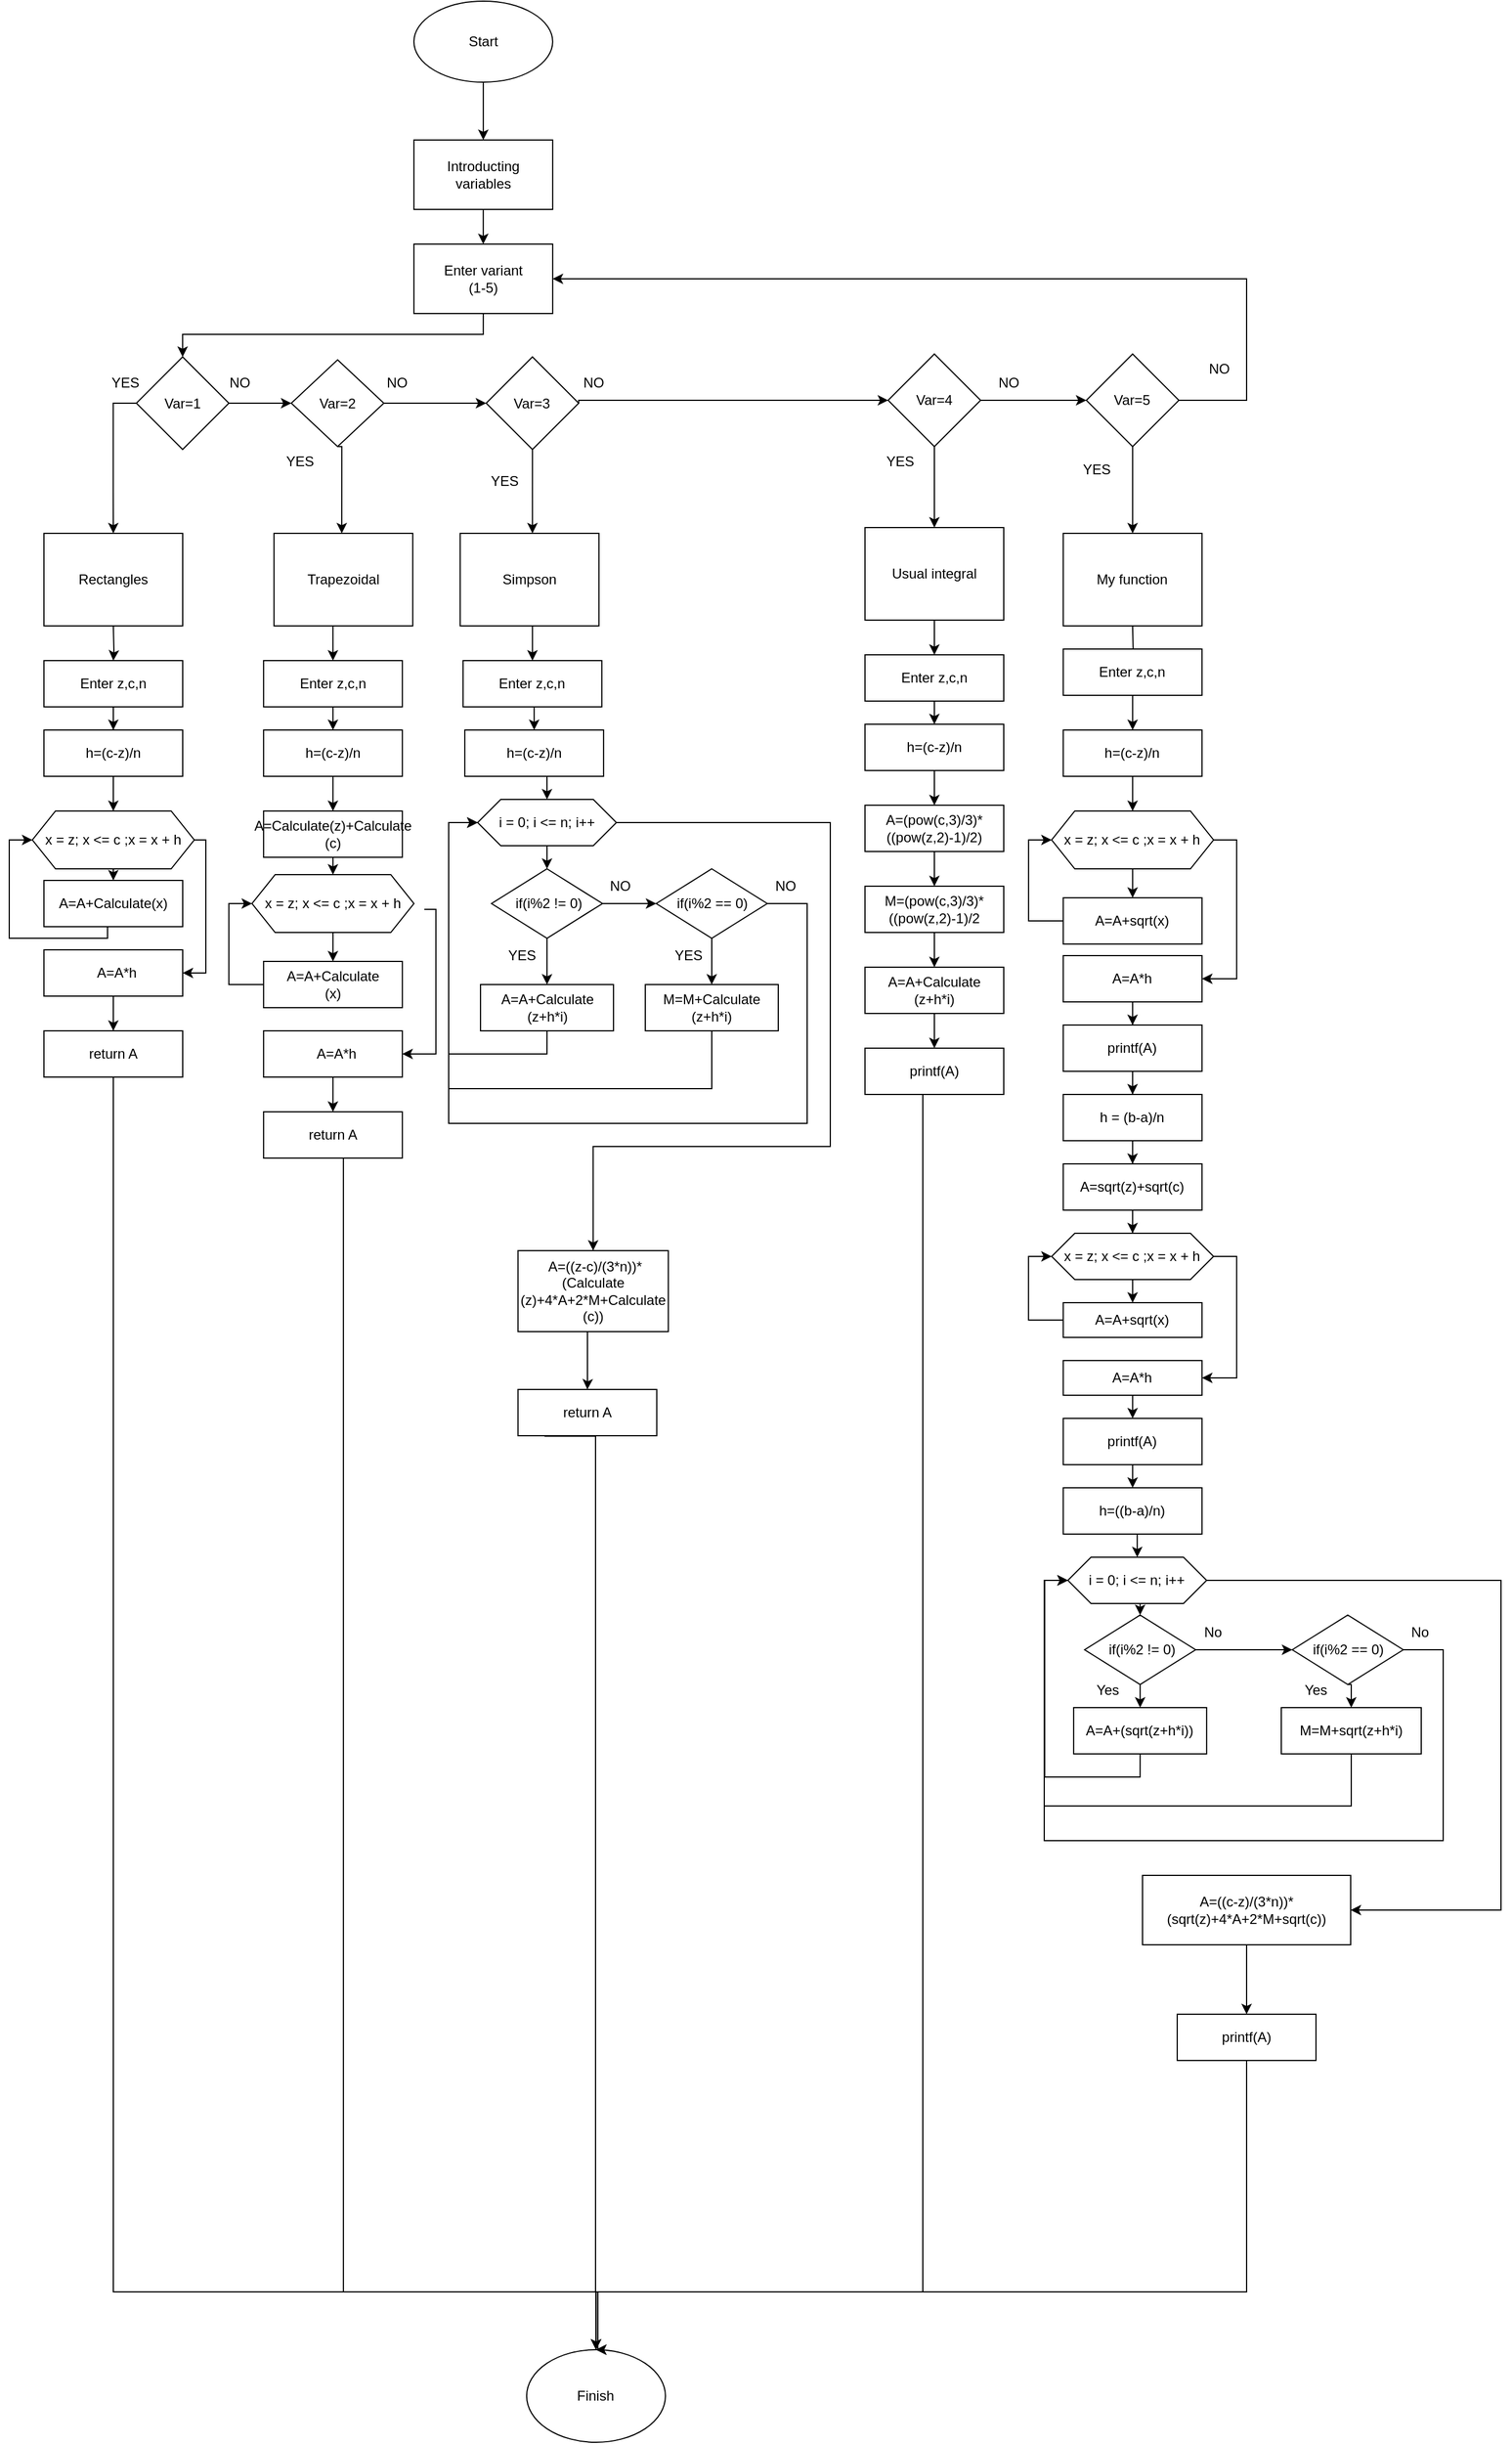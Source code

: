 <mxfile version="15.7.4" type="device"><diagram id="e3-Xf0O8vJgIVpeO-V0H" name="Page-1"><mxGraphModel dx="1221" dy="688" grid="1" gridSize="10" guides="1" tooltips="1" connect="1" arrows="1" fold="1" page="1" pageScale="1" pageWidth="827" pageHeight="1169" math="0" shadow="0"><root><mxCell id="0"/><mxCell id="1" parent="0"/><mxCell id="0nONWGGWva1_-7Uq0ORP-1" style="edgeStyle=orthogonalEdgeStyle;rounded=0;orthogonalLoop=1;jettySize=auto;html=1;exitX=0.5;exitY=1;exitDx=0;exitDy=0;entryX=0.5;entryY=0;entryDx=0;entryDy=0;" edge="1" parent="1" source="0nONWGGWva1_-7Uq0ORP-2" target="0nONWGGWva1_-7Uq0ORP-4"><mxGeometry relative="1" as="geometry"/></mxCell><mxCell id="0nONWGGWva1_-7Uq0ORP-2" value="Start" style="ellipse;whiteSpace=wrap;html=1;" vertex="1" parent="1"><mxGeometry x="599.93" y="150" width="120" height="70" as="geometry"/></mxCell><mxCell id="0nONWGGWva1_-7Uq0ORP-3" value="" style="edgeStyle=orthogonalEdgeStyle;rounded=0;orthogonalLoop=1;jettySize=auto;html=1;" edge="1" parent="1" source="0nONWGGWva1_-7Uq0ORP-4" target="0nONWGGWva1_-7Uq0ORP-6"><mxGeometry relative="1" as="geometry"/></mxCell><mxCell id="0nONWGGWva1_-7Uq0ORP-4" value="Introducting&lt;br&gt;variables" style="whiteSpace=wrap;html=1;" vertex="1" parent="1"><mxGeometry x="599.93" y="270" width="120" height="60" as="geometry"/></mxCell><mxCell id="0nONWGGWva1_-7Uq0ORP-5" style="edgeStyle=orthogonalEdgeStyle;rounded=0;orthogonalLoop=1;jettySize=auto;html=1;exitX=0.5;exitY=1;exitDx=0;exitDy=0;entryX=0.5;entryY=0;entryDx=0;entryDy=0;" edge="1" parent="1" source="0nONWGGWva1_-7Uq0ORP-6" target="0nONWGGWva1_-7Uq0ORP-13"><mxGeometry relative="1" as="geometry"><Array as="points"><mxPoint x="659.93" y="438"/><mxPoint x="399.93" y="438"/></Array></mxGeometry></mxCell><mxCell id="0nONWGGWva1_-7Uq0ORP-6" value="Enter variant&lt;br&gt;(1-5)" style="whiteSpace=wrap;html=1;" vertex="1" parent="1"><mxGeometry x="599.93" y="360" width="120" height="60" as="geometry"/></mxCell><mxCell id="0nONWGGWva1_-7Uq0ORP-7" style="edgeStyle=orthogonalEdgeStyle;rounded=0;orthogonalLoop=1;jettySize=auto;html=1;exitX=0.5;exitY=1;exitDx=0;exitDy=0;entryX=0.5;entryY=0;entryDx=0;entryDy=0;" edge="1" parent="1" source="0nONWGGWva1_-7Uq0ORP-9"><mxGeometry relative="1" as="geometry"><mxPoint x="537.555" y="610" as="targetPoint"/><Array as="points"><mxPoint x="537.93" y="535"/></Array></mxGeometry></mxCell><mxCell id="0nONWGGWva1_-7Uq0ORP-8" style="edgeStyle=orthogonalEdgeStyle;rounded=0;orthogonalLoop=1;jettySize=auto;html=1;exitX=1;exitY=0.5;exitDx=0;exitDy=0;entryX=0;entryY=0.5;entryDx=0;entryDy=0;" edge="1" parent="1" source="0nONWGGWva1_-7Uq0ORP-9" target="0nONWGGWva1_-7Uq0ORP-19"><mxGeometry relative="1" as="geometry"/></mxCell><mxCell id="0nONWGGWva1_-7Uq0ORP-9" value="&lt;font style=&quot;vertical-align: inherit&quot;&gt;&lt;font style=&quot;vertical-align: inherit&quot;&gt;Var=2&lt;/font&gt;&lt;/font&gt;" style="rhombus;whiteSpace=wrap;html=1;" vertex="1" parent="1"><mxGeometry x="493.93" y="460" width="80" height="75" as="geometry"/></mxCell><mxCell id="0nONWGGWva1_-7Uq0ORP-10" value="Finish" style="ellipse;whiteSpace=wrap;html=1;rounded=0;" vertex="1" parent="1"><mxGeometry x="697.43" y="2180" width="120" height="80" as="geometry"/></mxCell><mxCell id="0nONWGGWva1_-7Uq0ORP-11" style="edgeStyle=orthogonalEdgeStyle;rounded=0;orthogonalLoop=1;jettySize=auto;html=1;exitX=0;exitY=0.5;exitDx=0;exitDy=0;entryX=0.5;entryY=0;entryDx=0;entryDy=0;" edge="1" parent="1" source="0nONWGGWva1_-7Uq0ORP-13"><mxGeometry relative="1" as="geometry"><mxPoint x="340.0" y="610" as="targetPoint"/></mxGeometry></mxCell><mxCell id="0nONWGGWva1_-7Uq0ORP-12" style="edgeStyle=orthogonalEdgeStyle;rounded=0;orthogonalLoop=1;jettySize=auto;html=1;exitX=1;exitY=0.5;exitDx=0;exitDy=0;" edge="1" parent="1" source="0nONWGGWva1_-7Uq0ORP-13" target="0nONWGGWva1_-7Uq0ORP-9"><mxGeometry relative="1" as="geometry"/></mxCell><mxCell id="0nONWGGWva1_-7Uq0ORP-13" value="&lt;font style=&quot;vertical-align: inherit&quot;&gt;&lt;font style=&quot;vertical-align: inherit&quot;&gt;&lt;font style=&quot;vertical-align: inherit&quot;&gt;&lt;font style=&quot;vertical-align: inherit&quot;&gt;Var=1&lt;/font&gt;&lt;/font&gt;&lt;/font&gt;&lt;/font&gt;" style="rhombus;whiteSpace=wrap;html=1;" vertex="1" parent="1"><mxGeometry x="359.93" y="457.5" width="80" height="80" as="geometry"/></mxCell><mxCell id="0nONWGGWva1_-7Uq0ORP-14" style="edgeStyle=orthogonalEdgeStyle;rounded=0;orthogonalLoop=1;jettySize=auto;html=1;exitX=1;exitY=0.5;exitDx=0;exitDy=0;" edge="1" parent="1" source="0nONWGGWva1_-7Uq0ORP-16" target="0nONWGGWva1_-7Uq0ORP-22"><mxGeometry relative="1" as="geometry"/></mxCell><mxCell id="0nONWGGWva1_-7Uq0ORP-153" style="edgeStyle=orthogonalEdgeStyle;rounded=0;orthogonalLoop=1;jettySize=auto;html=1;exitX=0.5;exitY=1;exitDx=0;exitDy=0;entryX=0.5;entryY=0;entryDx=0;entryDy=0;" edge="1" parent="1" source="0nONWGGWva1_-7Uq0ORP-16" target="0nONWGGWva1_-7Uq0ORP-36"><mxGeometry relative="1" as="geometry"/></mxCell><mxCell id="0nONWGGWva1_-7Uq0ORP-16" value="&lt;font style=&quot;vertical-align: inherit&quot;&gt;&lt;font style=&quot;vertical-align: inherit&quot;&gt;&lt;font style=&quot;vertical-align: inherit&quot;&gt;&lt;font style=&quot;vertical-align: inherit&quot;&gt;Var=4&lt;/font&gt;&lt;/font&gt;&lt;/font&gt;&lt;/font&gt;" style="rhombus;whiteSpace=wrap;html=1;" vertex="1" parent="1"><mxGeometry x="1010" y="455" width="80" height="80" as="geometry"/></mxCell><mxCell id="0nONWGGWva1_-7Uq0ORP-17" style="edgeStyle=orthogonalEdgeStyle;rounded=0;orthogonalLoop=1;jettySize=auto;html=1;exitX=1;exitY=0.5;exitDx=0;exitDy=0;entryX=0;entryY=0.5;entryDx=0;entryDy=0;" edge="1" parent="1" source="0nONWGGWva1_-7Uq0ORP-19" target="0nONWGGWva1_-7Uq0ORP-16"><mxGeometry relative="1" as="geometry"><Array as="points"><mxPoint x="741.93" y="495"/></Array></mxGeometry></mxCell><mxCell id="0nONWGGWva1_-7Uq0ORP-18" style="edgeStyle=orthogonalEdgeStyle;rounded=0;orthogonalLoop=1;jettySize=auto;html=1;exitX=0.5;exitY=1;exitDx=0;exitDy=0;entryX=0.5;entryY=0;entryDx=0;entryDy=0;" edge="1" parent="1" source="0nONWGGWva1_-7Uq0ORP-19"><mxGeometry relative="1" as="geometry"><mxPoint x="702.43" y="610" as="targetPoint"/></mxGeometry></mxCell><mxCell id="0nONWGGWva1_-7Uq0ORP-19" value="&lt;font style=&quot;vertical-align: inherit&quot;&gt;&lt;font style=&quot;vertical-align: inherit&quot;&gt;&lt;font style=&quot;vertical-align: inherit&quot;&gt;&lt;font style=&quot;vertical-align: inherit&quot;&gt;Var=3&lt;/font&gt;&lt;/font&gt;&lt;/font&gt;&lt;/font&gt;" style="rhombus;whiteSpace=wrap;html=1;" vertex="1" parent="1"><mxGeometry x="662.43" y="457.5" width="80" height="80" as="geometry"/></mxCell><mxCell id="0nONWGGWva1_-7Uq0ORP-151" style="edgeStyle=orthogonalEdgeStyle;rounded=0;orthogonalLoop=1;jettySize=auto;html=1;exitX=1;exitY=0.5;exitDx=0;exitDy=0;entryX=1;entryY=0.5;entryDx=0;entryDy=0;" edge="1" parent="1" source="0nONWGGWva1_-7Uq0ORP-22" target="0nONWGGWva1_-7Uq0ORP-6"><mxGeometry relative="1" as="geometry"><Array as="points"><mxPoint x="1320" y="495"/><mxPoint x="1320" y="390"/></Array></mxGeometry></mxCell><mxCell id="0nONWGGWva1_-7Uq0ORP-152" style="edgeStyle=orthogonalEdgeStyle;rounded=0;orthogonalLoop=1;jettySize=auto;html=1;exitX=0.5;exitY=1;exitDx=0;exitDy=0;entryX=0.5;entryY=0;entryDx=0;entryDy=0;" edge="1" parent="1" source="0nONWGGWva1_-7Uq0ORP-22" target="0nONWGGWva1_-7Uq0ORP-37"><mxGeometry relative="1" as="geometry"/></mxCell><mxCell id="0nONWGGWva1_-7Uq0ORP-22" value="&lt;font style=&quot;vertical-align: inherit&quot;&gt;&lt;font style=&quot;vertical-align: inherit&quot;&gt;&lt;font style=&quot;vertical-align: inherit&quot;&gt;&lt;font style=&quot;vertical-align: inherit&quot;&gt;Var=5&lt;/font&gt;&lt;/font&gt;&lt;/font&gt;&lt;/font&gt;" style="rhombus;whiteSpace=wrap;html=1;" vertex="1" parent="1"><mxGeometry x="1181.43" y="455" width="80" height="80" as="geometry"/></mxCell><mxCell id="0nONWGGWva1_-7Uq0ORP-23" value="YES" style="text;html=1;align=center;verticalAlign=middle;resizable=0;points=[];autosize=1;strokeColor=none;fillColor=none;" vertex="1" parent="1"><mxGeometry x="329.93" y="470" width="40" height="20" as="geometry"/></mxCell><mxCell id="0nONWGGWva1_-7Uq0ORP-24" value="NO" style="text;html=1;align=center;verticalAlign=middle;resizable=0;points=[];autosize=1;strokeColor=none;fillColor=none;" vertex="1" parent="1"><mxGeometry x="433.93" y="470" width="30" height="20" as="geometry"/></mxCell><mxCell id="0nONWGGWva1_-7Uq0ORP-25" value="NO" style="text;html=1;align=center;verticalAlign=middle;resizable=0;points=[];autosize=1;strokeColor=none;fillColor=none;" vertex="1" parent="1"><mxGeometry x="569.93" y="470" width="30" height="20" as="geometry"/></mxCell><mxCell id="0nONWGGWva1_-7Uq0ORP-26" value="NO" style="text;html=1;align=center;verticalAlign=middle;resizable=0;points=[];autosize=1;strokeColor=none;fillColor=none;" vertex="1" parent="1"><mxGeometry x="739.93" y="470" width="30" height="20" as="geometry"/></mxCell><mxCell id="0nONWGGWva1_-7Uq0ORP-27" value="NO" style="text;html=1;align=center;verticalAlign=middle;resizable=0;points=[];autosize=1;strokeColor=none;fillColor=none;" vertex="1" parent="1"><mxGeometry x="1099" y="470" width="30" height="20" as="geometry"/></mxCell><mxCell id="0nONWGGWva1_-7Uq0ORP-28" value="NO" style="text;html=1;align=center;verticalAlign=middle;resizable=0;points=[];autosize=1;strokeColor=none;fillColor=none;" vertex="1" parent="1"><mxGeometry x="1281.43" y="457.5" width="30" height="20" as="geometry"/></mxCell><mxCell id="0nONWGGWva1_-7Uq0ORP-29" value="YES" style="text;html=1;align=center;verticalAlign=middle;resizable=0;points=[];autosize=1;strokeColor=none;fillColor=none;" vertex="1" parent="1"><mxGeometry x="481.18" y="537.5" width="40" height="20" as="geometry"/></mxCell><mxCell id="0nONWGGWva1_-7Uq0ORP-30" value="YES" style="text;html=1;align=center;verticalAlign=middle;resizable=0;points=[];autosize=1;strokeColor=none;fillColor=none;" vertex="1" parent="1"><mxGeometry x="658.43" y="555" width="40" height="20" as="geometry"/></mxCell><mxCell id="0nONWGGWva1_-7Uq0ORP-31" value="YES" style="text;html=1;align=center;verticalAlign=middle;resizable=0;points=[];autosize=1;strokeColor=none;fillColor=none;" vertex="1" parent="1"><mxGeometry x="1000" y="537.5" width="40" height="20" as="geometry"/></mxCell><mxCell id="0nONWGGWva1_-7Uq0ORP-32" value="YES" style="text;html=1;align=center;verticalAlign=middle;resizable=0;points=[];autosize=1;strokeColor=none;fillColor=none;" vertex="1" parent="1"><mxGeometry x="1170.43" y="545" width="40" height="20" as="geometry"/></mxCell><mxCell id="0nONWGGWva1_-7Uq0ORP-33" value="Trapezoidal" style="whiteSpace=wrap;html=1;" vertex="1" parent="1"><mxGeometry x="478.93" y="610" width="120" height="80" as="geometry"/></mxCell><mxCell id="0nONWGGWva1_-7Uq0ORP-34" value="" style="edgeStyle=orthogonalEdgeStyle;rounded=0;orthogonalLoop=1;jettySize=auto;html=1;startArrow=none;" edge="1" parent="1" target="0nONWGGWva1_-7Uq0ORP-44"><mxGeometry relative="1" as="geometry"><mxPoint x="340.03" y="690" as="sourcePoint"/></mxGeometry></mxCell><mxCell id="0nONWGGWva1_-7Uq0ORP-35" value="Rectangles" style="rounded=0;whiteSpace=wrap;html=1;" vertex="1" parent="1"><mxGeometry x="280" y="610" width="120" height="80" as="geometry"/></mxCell><mxCell id="0nONWGGWva1_-7Uq0ORP-36" value="Usual integral" style="whiteSpace=wrap;html=1;" vertex="1" parent="1"><mxGeometry x="990" y="605" width="120" height="80" as="geometry"/></mxCell><mxCell id="0nONWGGWva1_-7Uq0ORP-37" value="My function" style="rounded=0;whiteSpace=wrap;html=1;" vertex="1" parent="1"><mxGeometry x="1161.43" y="610" width="120" height="80" as="geometry"/></mxCell><mxCell id="0nONWGGWva1_-7Uq0ORP-38" value="Simpson" style="rounded=0;whiteSpace=wrap;html=1;" vertex="1" parent="1"><mxGeometry x="639.93" y="610" width="120" height="80" as="geometry"/></mxCell><mxCell id="0nONWGGWva1_-7Uq0ORP-39" style="edgeStyle=orthogonalEdgeStyle;rounded=0;orthogonalLoop=1;jettySize=auto;html=1;exitX=0.5;exitY=1;exitDx=0;exitDy=0;" edge="1" parent="1" target="0nONWGGWva1_-7Uq0ORP-52"><mxGeometry relative="1" as="geometry"><mxPoint x="1221.43" y="690" as="sourcePoint"/></mxGeometry></mxCell><mxCell id="0nONWGGWva1_-7Uq0ORP-40" style="edgeStyle=orthogonalEdgeStyle;rounded=0;orthogonalLoop=1;jettySize=auto;html=1;exitX=0.5;exitY=1;exitDx=0;exitDy=0;entryX=0.5;entryY=0;entryDx=0;entryDy=0;" edge="1" parent="1" target="0nONWGGWva1_-7Uq0ORP-50"><mxGeometry relative="1" as="geometry"><mxPoint x="1050" y="685" as="sourcePoint"/></mxGeometry></mxCell><mxCell id="0nONWGGWva1_-7Uq0ORP-41" style="edgeStyle=orthogonalEdgeStyle;rounded=0;orthogonalLoop=1;jettySize=auto;html=1;exitX=0.5;exitY=1;exitDx=0;exitDy=0;entryX=0.5;entryY=0;entryDx=0;entryDy=0;" edge="1" parent="1" target="0nONWGGWva1_-7Uq0ORP-46"><mxGeometry relative="1" as="geometry"><mxPoint x="537.555" y="690" as="sourcePoint"/></mxGeometry></mxCell><mxCell id="0nONWGGWva1_-7Uq0ORP-42" style="edgeStyle=orthogonalEdgeStyle;rounded=0;orthogonalLoop=1;jettySize=auto;html=1;exitX=0.5;exitY=1;exitDx=0;exitDy=0;entryX=0.5;entryY=0;entryDx=0;entryDy=0;" edge="1" parent="1" target="0nONWGGWva1_-7Uq0ORP-48"><mxGeometry relative="1" as="geometry"><mxPoint x="702.43" y="690" as="sourcePoint"/></mxGeometry></mxCell><mxCell id="0nONWGGWva1_-7Uq0ORP-43" style="edgeStyle=orthogonalEdgeStyle;rounded=0;orthogonalLoop=1;jettySize=auto;html=1;exitX=0.5;exitY=1;exitDx=0;exitDy=0;" edge="1" parent="1" source="0nONWGGWva1_-7Uq0ORP-44" target="0nONWGGWva1_-7Uq0ORP-54"><mxGeometry relative="1" as="geometry"/></mxCell><mxCell id="0nONWGGWva1_-7Uq0ORP-44" value="Enter z,c,n" style="whiteSpace=wrap;html=1;rounded=0;" vertex="1" parent="1"><mxGeometry x="280" y="720" width="120" height="40" as="geometry"/></mxCell><mxCell id="0nONWGGWva1_-7Uq0ORP-45" style="edgeStyle=orthogonalEdgeStyle;rounded=0;orthogonalLoop=1;jettySize=auto;html=1;exitX=0.5;exitY=1;exitDx=0;exitDy=0;entryX=0.5;entryY=0;entryDx=0;entryDy=0;" edge="1" parent="1" source="0nONWGGWva1_-7Uq0ORP-46" target="0nONWGGWva1_-7Uq0ORP-56"><mxGeometry relative="1" as="geometry"/></mxCell><mxCell id="0nONWGGWva1_-7Uq0ORP-46" value="Enter z,c,n" style="whiteSpace=wrap;html=1;rounded=0;" vertex="1" parent="1"><mxGeometry x="469.93" y="720" width="120" height="40" as="geometry"/></mxCell><mxCell id="0nONWGGWva1_-7Uq0ORP-47" style="edgeStyle=orthogonalEdgeStyle;rounded=0;orthogonalLoop=1;jettySize=auto;html=1;exitX=0.5;exitY=1;exitDx=0;exitDy=0;entryX=0.5;entryY=0;entryDx=0;entryDy=0;" edge="1" parent="1" source="0nONWGGWva1_-7Uq0ORP-48" target="0nONWGGWva1_-7Uq0ORP-58"><mxGeometry relative="1" as="geometry"/></mxCell><mxCell id="0nONWGGWva1_-7Uq0ORP-48" value="Enter z,c,n" style="whiteSpace=wrap;html=1;rounded=0;" vertex="1" parent="1"><mxGeometry x="642.43" y="720" width="120" height="40" as="geometry"/></mxCell><mxCell id="0nONWGGWva1_-7Uq0ORP-49" style="edgeStyle=orthogonalEdgeStyle;rounded=0;orthogonalLoop=1;jettySize=auto;html=1;exitX=0.5;exitY=1;exitDx=0;exitDy=0;entryX=0.5;entryY=0;entryDx=0;entryDy=0;" edge="1" parent="1" source="0nONWGGWva1_-7Uq0ORP-50" target="0nONWGGWva1_-7Uq0ORP-60"><mxGeometry relative="1" as="geometry"/></mxCell><mxCell id="0nONWGGWva1_-7Uq0ORP-50" value="Enter z,c,n" style="whiteSpace=wrap;html=1;rounded=0;" vertex="1" parent="1"><mxGeometry x="990" y="715" width="120" height="40" as="geometry"/></mxCell><mxCell id="0nONWGGWva1_-7Uq0ORP-51" style="edgeStyle=orthogonalEdgeStyle;rounded=0;orthogonalLoop=1;jettySize=auto;html=1;exitX=0.5;exitY=1;exitDx=0;exitDy=0;entryX=0.5;entryY=0;entryDx=0;entryDy=0;" edge="1" parent="1" source="0nONWGGWva1_-7Uq0ORP-52" target="0nONWGGWva1_-7Uq0ORP-106"><mxGeometry relative="1" as="geometry"/></mxCell><mxCell id="0nONWGGWva1_-7Uq0ORP-52" value="Enter z,c,n" style="whiteSpace=wrap;html=1;rounded=0;" vertex="1" parent="1"><mxGeometry x="1161.43" y="710" width="120" height="40" as="geometry"/></mxCell><mxCell id="0nONWGGWva1_-7Uq0ORP-53" style="edgeStyle=orthogonalEdgeStyle;rounded=0;orthogonalLoop=1;jettySize=auto;html=1;exitX=0.5;exitY=1;exitDx=0;exitDy=0;entryX=0.5;entryY=0;entryDx=0;entryDy=0;" edge="1" parent="1" source="0nONWGGWva1_-7Uq0ORP-54" target="0nONWGGWva1_-7Uq0ORP-63"><mxGeometry relative="1" as="geometry"/></mxCell><mxCell id="0nONWGGWva1_-7Uq0ORP-54" value="h=(c-z)/n" style="whiteSpace=wrap;html=1;rounded=0;" vertex="1" parent="1"><mxGeometry x="280" y="780" width="120" height="40" as="geometry"/></mxCell><mxCell id="0nONWGGWva1_-7Uq0ORP-55" style="edgeStyle=orthogonalEdgeStyle;rounded=0;orthogonalLoop=1;jettySize=auto;html=1;exitX=0.5;exitY=1;exitDx=0;exitDy=0;entryX=0.5;entryY=0;entryDx=0;entryDy=0;" edge="1" parent="1" source="0nONWGGWva1_-7Uq0ORP-56" target="0nONWGGWva1_-7Uq0ORP-71"><mxGeometry relative="1" as="geometry"/></mxCell><mxCell id="0nONWGGWva1_-7Uq0ORP-56" value="h=(c-z)/n" style="whiteSpace=wrap;html=1;rounded=0;" vertex="1" parent="1"><mxGeometry x="469.93" y="780" width="120" height="40" as="geometry"/></mxCell><mxCell id="0nONWGGWva1_-7Uq0ORP-57" style="edgeStyle=orthogonalEdgeStyle;rounded=0;orthogonalLoop=1;jettySize=auto;html=1;exitX=0.5;exitY=1;exitDx=0;exitDy=0;entryX=0.5;entryY=0;entryDx=0;entryDy=0;" edge="1" parent="1" source="0nONWGGWva1_-7Uq0ORP-58" target="0nONWGGWva1_-7Uq0ORP-66"><mxGeometry relative="1" as="geometry"/></mxCell><mxCell id="0nONWGGWva1_-7Uq0ORP-58" value="h=(c-z)/n" style="whiteSpace=wrap;html=1;rounded=0;" vertex="1" parent="1"><mxGeometry x="643.93" y="780" width="120" height="40" as="geometry"/></mxCell><mxCell id="0nONWGGWva1_-7Uq0ORP-59" style="edgeStyle=orthogonalEdgeStyle;rounded=0;orthogonalLoop=1;jettySize=auto;html=1;exitX=0.5;exitY=1;exitDx=0;exitDy=0;" edge="1" parent="1" source="0nONWGGWva1_-7Uq0ORP-60" target="0nONWGGWva1_-7Uq0ORP-98"><mxGeometry relative="1" as="geometry"/></mxCell><mxCell id="0nONWGGWva1_-7Uq0ORP-60" value="h=(c-z)/n" style="whiteSpace=wrap;html=1;rounded=0;" vertex="1" parent="1"><mxGeometry x="990" y="775" width="120" height="40" as="geometry"/></mxCell><mxCell id="0nONWGGWva1_-7Uq0ORP-61" style="edgeStyle=orthogonalEdgeStyle;rounded=0;orthogonalLoop=1;jettySize=auto;html=1;exitX=1;exitY=0.5;exitDx=0;exitDy=0;entryX=1;entryY=0.5;entryDx=0;entryDy=0;" edge="1" parent="1" source="0nONWGGWva1_-7Uq0ORP-63" target="0nONWGGWva1_-7Uq0ORP-75"><mxGeometry relative="1" as="geometry"><Array as="points"><mxPoint x="420" y="875"/><mxPoint x="420" y="990"/></Array></mxGeometry></mxCell><mxCell id="0nONWGGWva1_-7Uq0ORP-62" style="edgeStyle=orthogonalEdgeStyle;rounded=0;orthogonalLoop=1;jettySize=auto;html=1;exitX=0.5;exitY=1;exitDx=0;exitDy=0;entryX=0.5;entryY=0;entryDx=0;entryDy=0;" edge="1" parent="1" source="0nONWGGWva1_-7Uq0ORP-63" target="0nONWGGWva1_-7Uq0ORP-73"><mxGeometry relative="1" as="geometry"/></mxCell><mxCell id="0nONWGGWva1_-7Uq0ORP-63" value="x = z; x &amp;lt;= c ;x = x + h" style="shape=hexagon;perimeter=hexagonPerimeter2;whiteSpace=wrap;html=1;fixedSize=1;rounded=0;" vertex="1" parent="1"><mxGeometry x="270" y="850" width="140" height="50" as="geometry"/></mxCell><mxCell id="0nONWGGWva1_-7Uq0ORP-65" style="edgeStyle=orthogonalEdgeStyle;rounded=0;orthogonalLoop=1;jettySize=auto;html=1;exitX=0.5;exitY=1;exitDx=0;exitDy=0;entryX=0.5;entryY=0;entryDx=0;entryDy=0;" edge="1" parent="1" source="0nONWGGWva1_-7Uq0ORP-66" target="0nONWGGWva1_-7Uq0ORP-86"><mxGeometry relative="1" as="geometry"/></mxCell><mxCell id="0nONWGGWva1_-7Uq0ORP-174" style="edgeStyle=orthogonalEdgeStyle;rounded=0;orthogonalLoop=1;jettySize=auto;html=1;exitX=1;exitY=0.5;exitDx=0;exitDy=0;entryX=0.5;entryY=0;entryDx=0;entryDy=0;" edge="1" parent="1" source="0nONWGGWva1_-7Uq0ORP-66" target="0nONWGGWva1_-7Uq0ORP-165"><mxGeometry relative="1" as="geometry"><Array as="points"><mxPoint x="960" y="860"/><mxPoint x="960" y="1140"/><mxPoint x="755" y="1140"/></Array></mxGeometry></mxCell><mxCell id="0nONWGGWva1_-7Uq0ORP-66" value="i = 0; i &amp;lt;= n; i++" style="shape=hexagon;perimeter=hexagonPerimeter2;whiteSpace=wrap;html=1;fixedSize=1;rounded=0;" vertex="1" parent="1"><mxGeometry x="655.03" y="840" width="120" height="40" as="geometry"/></mxCell><mxCell id="0nONWGGWva1_-7Uq0ORP-67" style="edgeStyle=orthogonalEdgeStyle;rounded=0;orthogonalLoop=1;jettySize=auto;html=1;exitX=1;exitY=0.5;exitDx=0;exitDy=0;entryX=1;entryY=0.5;entryDx=0;entryDy=0;" edge="1" parent="1" target="0nONWGGWva1_-7Uq0ORP-82"><mxGeometry relative="1" as="geometry"><Array as="points"><mxPoint x="618.93" y="935"/><mxPoint x="618.93" y="1060"/></Array><mxPoint x="608.93" y="935.0" as="sourcePoint"/></mxGeometry></mxCell><mxCell id="0nONWGGWva1_-7Uq0ORP-68" style="edgeStyle=orthogonalEdgeStyle;rounded=0;orthogonalLoop=1;jettySize=auto;html=1;exitX=0.5;exitY=1;exitDx=0;exitDy=0;entryX=0.5;entryY=0;entryDx=0;entryDy=0;" edge="1" parent="1" source="0nONWGGWva1_-7Uq0ORP-69" target="0nONWGGWva1_-7Uq0ORP-80"><mxGeometry relative="1" as="geometry"/></mxCell><mxCell id="0nONWGGWva1_-7Uq0ORP-69" value="x = z; x &amp;lt;= c ;x = x + h" style="shape=hexagon;perimeter=hexagonPerimeter2;whiteSpace=wrap;html=1;fixedSize=1;rounded=0;" vertex="1" parent="1"><mxGeometry x="459.93" y="905" width="140" height="50" as="geometry"/></mxCell><mxCell id="0nONWGGWva1_-7Uq0ORP-162" style="edgeStyle=orthogonalEdgeStyle;rounded=0;orthogonalLoop=1;jettySize=auto;html=1;exitX=0.5;exitY=1;exitDx=0;exitDy=0;entryX=0.5;entryY=0;entryDx=0;entryDy=0;" edge="1" parent="1" source="0nONWGGWva1_-7Uq0ORP-71" target="0nONWGGWva1_-7Uq0ORP-69"><mxGeometry relative="1" as="geometry"/></mxCell><mxCell id="0nONWGGWva1_-7Uq0ORP-71" value="A=Calculate(z)+Calculate&lt;br&gt;(c)" style="rounded=0;whiteSpace=wrap;html=1;" vertex="1" parent="1"><mxGeometry x="469.93" y="850" width="120" height="40" as="geometry"/></mxCell><mxCell id="0nONWGGWva1_-7Uq0ORP-72" style="edgeStyle=orthogonalEdgeStyle;rounded=0;orthogonalLoop=1;jettySize=auto;html=1;exitX=0.5;exitY=1;exitDx=0;exitDy=0;entryX=0;entryY=0.5;entryDx=0;entryDy=0;" edge="1" parent="1" source="0nONWGGWva1_-7Uq0ORP-73" target="0nONWGGWva1_-7Uq0ORP-63"><mxGeometry relative="1" as="geometry"><Array as="points"><mxPoint x="335" y="960"/><mxPoint x="250" y="960"/><mxPoint x="250" y="875"/></Array></mxGeometry></mxCell><mxCell id="0nONWGGWva1_-7Uq0ORP-73" value="A=A+Calculate(x)" style="rounded=0;whiteSpace=wrap;html=1;" vertex="1" parent="1"><mxGeometry x="280" y="910" width="120" height="40" as="geometry"/></mxCell><mxCell id="0nONWGGWva1_-7Uq0ORP-74" style="edgeStyle=orthogonalEdgeStyle;rounded=0;orthogonalLoop=1;jettySize=auto;html=1;exitX=0.5;exitY=1;exitDx=0;exitDy=0;entryX=0.5;entryY=0;entryDx=0;entryDy=0;" edge="1" parent="1" source="0nONWGGWva1_-7Uq0ORP-75" target="0nONWGGWva1_-7Uq0ORP-78"><mxGeometry relative="1" as="geometry"/></mxCell><mxCell id="0nONWGGWva1_-7Uq0ORP-75" value="&amp;nbsp; A=A*h" style="rounded=0;whiteSpace=wrap;html=1;" vertex="1" parent="1"><mxGeometry x="280" y="970" width="120" height="40" as="geometry"/></mxCell><mxCell id="0nONWGGWva1_-7Uq0ORP-76" value="" style="edgeStyle=orthogonalEdgeStyle;rounded=0;orthogonalLoop=1;jettySize=auto;html=1;endArrow=none;" edge="1" parent="1" source="0nONWGGWva1_-7Uq0ORP-35"><mxGeometry relative="1" as="geometry"><mxPoint x="340" y="-400" as="sourcePoint"/><mxPoint x="340.0" y="650" as="targetPoint"/><Array as="points"><mxPoint x="340" y="660"/><mxPoint x="340" y="660"/></Array></mxGeometry></mxCell><mxCell id="0nONWGGWva1_-7Uq0ORP-77" style="edgeStyle=orthogonalEdgeStyle;rounded=0;orthogonalLoop=1;jettySize=auto;html=1;exitX=0.5;exitY=1;exitDx=0;exitDy=0;entryX=0.5;entryY=0;entryDx=0;entryDy=0;" edge="1" parent="1" source="0nONWGGWva1_-7Uq0ORP-78" target="0nONWGGWva1_-7Uq0ORP-10"><mxGeometry relative="1" as="geometry"><Array as="points"><mxPoint x="339.93" y="2130"/><mxPoint x="758.93" y="2130"/><mxPoint x="758.93" y="2180"/></Array></mxGeometry></mxCell><mxCell id="0nONWGGWva1_-7Uq0ORP-78" value="return A" style="rounded=0;whiteSpace=wrap;html=1;" vertex="1" parent="1"><mxGeometry x="280" y="1040" width="120" height="40" as="geometry"/></mxCell><mxCell id="0nONWGGWva1_-7Uq0ORP-79" style="edgeStyle=orthogonalEdgeStyle;rounded=0;orthogonalLoop=1;jettySize=auto;html=1;exitX=0;exitY=0.5;exitDx=0;exitDy=0;entryX=0;entryY=0.5;entryDx=0;entryDy=0;" edge="1" parent="1" source="0nONWGGWva1_-7Uq0ORP-80" target="0nONWGGWva1_-7Uq0ORP-69"><mxGeometry relative="1" as="geometry"/></mxCell><mxCell id="0nONWGGWva1_-7Uq0ORP-80" value="A=A+Calculate&lt;br&gt;(x)" style="rounded=0;whiteSpace=wrap;html=1;" vertex="1" parent="1"><mxGeometry x="469.93" y="980" width="120" height="40" as="geometry"/></mxCell><mxCell id="0nONWGGWva1_-7Uq0ORP-81" style="edgeStyle=orthogonalEdgeStyle;rounded=0;orthogonalLoop=1;jettySize=auto;html=1;exitX=0.5;exitY=1;exitDx=0;exitDy=0;entryX=0.5;entryY=0;entryDx=0;entryDy=0;" edge="1" parent="1" source="0nONWGGWva1_-7Uq0ORP-82" target="0nONWGGWva1_-7Uq0ORP-84"><mxGeometry relative="1" as="geometry"/></mxCell><mxCell id="0nONWGGWva1_-7Uq0ORP-82" value="&amp;nbsp; A=A*h" style="rounded=0;whiteSpace=wrap;html=1;" vertex="1" parent="1"><mxGeometry x="469.93" y="1040" width="120" height="40" as="geometry"/></mxCell><mxCell id="0nONWGGWva1_-7Uq0ORP-83" style="edgeStyle=orthogonalEdgeStyle;rounded=0;orthogonalLoop=1;jettySize=auto;html=1;exitX=0.5;exitY=1;exitDx=0;exitDy=0;entryX=0.5;entryY=0;entryDx=0;entryDy=0;" edge="1" parent="1" source="0nONWGGWva1_-7Uq0ORP-84" target="0nONWGGWva1_-7Uq0ORP-10"><mxGeometry relative="1" as="geometry"><Array as="points"><mxPoint x="538.93" y="2130"/><mxPoint x="756.93" y="2130"/></Array></mxGeometry></mxCell><mxCell id="0nONWGGWva1_-7Uq0ORP-84" value="return A" style="rounded=0;whiteSpace=wrap;html=1;" vertex="1" parent="1"><mxGeometry x="469.93" y="1110" width="120" height="40" as="geometry"/></mxCell><mxCell id="0nONWGGWva1_-7Uq0ORP-154" style="edgeStyle=orthogonalEdgeStyle;rounded=0;orthogonalLoop=1;jettySize=auto;html=1;exitX=0.5;exitY=1;exitDx=0;exitDy=0;entryX=0.5;entryY=0;entryDx=0;entryDy=0;" edge="1" parent="1" source="0nONWGGWva1_-7Uq0ORP-86" target="0nONWGGWva1_-7Uq0ORP-87"><mxGeometry relative="1" as="geometry"/></mxCell><mxCell id="0nONWGGWva1_-7Uq0ORP-159" style="edgeStyle=orthogonalEdgeStyle;rounded=0;orthogonalLoop=1;jettySize=auto;html=1;exitX=1;exitY=0.5;exitDx=0;exitDy=0;entryX=0;entryY=0.5;entryDx=0;entryDy=0;" edge="1" parent="1" source="0nONWGGWva1_-7Uq0ORP-86" target="0nONWGGWva1_-7Uq0ORP-90"><mxGeometry relative="1" as="geometry"/></mxCell><mxCell id="0nONWGGWva1_-7Uq0ORP-86" value="&amp;nbsp;if(i%2 != 0)" style="rhombus;whiteSpace=wrap;html=1;rounded=0;" vertex="1" parent="1"><mxGeometry x="667.03" y="900" width="96" height="60" as="geometry"/></mxCell><mxCell id="0nONWGGWva1_-7Uq0ORP-172" style="edgeStyle=orthogonalEdgeStyle;rounded=0;orthogonalLoop=1;jettySize=auto;html=1;exitX=0.5;exitY=1;exitDx=0;exitDy=0;entryX=0;entryY=0.5;entryDx=0;entryDy=0;" edge="1" parent="1" source="0nONWGGWva1_-7Uq0ORP-87" target="0nONWGGWva1_-7Uq0ORP-66"><mxGeometry relative="1" as="geometry"><Array as="points"><mxPoint x="715" y="1060"/><mxPoint x="630" y="1060"/><mxPoint x="630" y="860"/></Array></mxGeometry></mxCell><mxCell id="0nONWGGWva1_-7Uq0ORP-87" value="A=A+Calculate&lt;br&gt;(z+h*i)" style="rounded=0;whiteSpace=wrap;html=1;" vertex="1" parent="1"><mxGeometry x="657.53" y="1000" width="115" height="40" as="geometry"/></mxCell><mxCell id="0nONWGGWva1_-7Uq0ORP-88" style="edgeStyle=orthogonalEdgeStyle;rounded=0;orthogonalLoop=1;jettySize=auto;html=1;exitX=0.5;exitY=1;exitDx=0;exitDy=0;entryX=0.5;entryY=0;entryDx=0;entryDy=0;" edge="1" parent="1" source="0nONWGGWva1_-7Uq0ORP-90" target="0nONWGGWva1_-7Uq0ORP-92"><mxGeometry relative="1" as="geometry"/></mxCell><mxCell id="0nONWGGWva1_-7Uq0ORP-170" style="edgeStyle=orthogonalEdgeStyle;rounded=0;orthogonalLoop=1;jettySize=auto;html=1;exitX=1;exitY=0.5;exitDx=0;exitDy=0;entryX=0;entryY=0.5;entryDx=0;entryDy=0;" edge="1" parent="1" source="0nONWGGWva1_-7Uq0ORP-90" target="0nONWGGWva1_-7Uq0ORP-66"><mxGeometry relative="1" as="geometry"><Array as="points"><mxPoint x="940" y="930"/><mxPoint x="940" y="1120"/><mxPoint x="630" y="1120"/><mxPoint x="630" y="860"/></Array></mxGeometry></mxCell><mxCell id="0nONWGGWva1_-7Uq0ORP-90" value="if(i%2 == 0)" style="rhombus;whiteSpace=wrap;html=1;rounded=0;" vertex="1" parent="1"><mxGeometry x="809.5" y="900" width="96" height="60" as="geometry"/></mxCell><mxCell id="0nONWGGWva1_-7Uq0ORP-173" style="edgeStyle=orthogonalEdgeStyle;rounded=0;orthogonalLoop=1;jettySize=auto;html=1;exitX=0.5;exitY=1;exitDx=0;exitDy=0;entryX=0;entryY=0.5;entryDx=0;entryDy=0;" edge="1" parent="1" source="0nONWGGWva1_-7Uq0ORP-92" target="0nONWGGWva1_-7Uq0ORP-66"><mxGeometry relative="1" as="geometry"><Array as="points"><mxPoint x="858" y="1090"/><mxPoint x="630" y="1090"/><mxPoint x="630" y="860"/></Array></mxGeometry></mxCell><mxCell id="0nONWGGWva1_-7Uq0ORP-92" value="M=M+Calculate&lt;br&gt;(z+h*i)" style="rounded=0;whiteSpace=wrap;html=1;" vertex="1" parent="1"><mxGeometry x="800.0" y="1000" width="115" height="40" as="geometry"/></mxCell><mxCell id="0nONWGGWva1_-7Uq0ORP-95" style="edgeStyle=orthogonalEdgeStyle;rounded=0;orthogonalLoop=1;jettySize=auto;html=1;exitX=0.191;exitY=1.01;exitDx=0;exitDy=0;entryX=0.5;entryY=0;entryDx=0;entryDy=0;exitPerimeter=0;" edge="1" parent="1" source="0nONWGGWva1_-7Uq0ORP-96" target="0nONWGGWva1_-7Uq0ORP-10"><mxGeometry relative="1" as="geometry"><Array as="points"><mxPoint x="757" y="1390"/><mxPoint x="757" y="2130"/><mxPoint x="759" y="2130"/><mxPoint x="759" y="2180"/></Array></mxGeometry></mxCell><mxCell id="0nONWGGWva1_-7Uq0ORP-96" value="return A" style="rounded=0;whiteSpace=wrap;html=1;" vertex="1" parent="1"><mxGeometry x="689.93" y="1350" width="120" height="40" as="geometry"/></mxCell><mxCell id="0nONWGGWva1_-7Uq0ORP-97" value="" style="edgeStyle=orthogonalEdgeStyle;rounded=0;orthogonalLoop=1;jettySize=auto;html=1;" edge="1" parent="1" source="0nONWGGWva1_-7Uq0ORP-98" target="0nONWGGWva1_-7Uq0ORP-100"><mxGeometry relative="1" as="geometry"/></mxCell><mxCell id="0nONWGGWva1_-7Uq0ORP-98" value="A=(pow(c,3)/3)*((pow(z,2)-1)/2)" style="rounded=0;whiteSpace=wrap;html=1;" vertex="1" parent="1"><mxGeometry x="990" y="845" width="120" height="40" as="geometry"/></mxCell><mxCell id="0nONWGGWva1_-7Uq0ORP-99" style="edgeStyle=orthogonalEdgeStyle;rounded=0;orthogonalLoop=1;jettySize=auto;html=1;exitX=0.5;exitY=1;exitDx=0;exitDy=0;" edge="1" parent="1" source="0nONWGGWva1_-7Uq0ORP-100" target="0nONWGGWva1_-7Uq0ORP-102"><mxGeometry relative="1" as="geometry"/></mxCell><mxCell id="0nONWGGWva1_-7Uq0ORP-100" value="M=(pow(c,3)/3)*((pow(z,2)-1)/2" style="rounded=0;whiteSpace=wrap;html=1;" vertex="1" parent="1"><mxGeometry x="990" y="915" width="120" height="40" as="geometry"/></mxCell><mxCell id="0nONWGGWva1_-7Uq0ORP-101" style="edgeStyle=orthogonalEdgeStyle;rounded=0;orthogonalLoop=1;jettySize=auto;html=1;exitX=0.5;exitY=1;exitDx=0;exitDy=0;entryX=0.5;entryY=0;entryDx=0;entryDy=0;" edge="1" parent="1" source="0nONWGGWva1_-7Uq0ORP-102" target="0nONWGGWva1_-7Uq0ORP-104"><mxGeometry relative="1" as="geometry"/></mxCell><mxCell id="0nONWGGWva1_-7Uq0ORP-102" value="A=A+Calculate&lt;br&gt;(z+h*i)" style="rounded=0;whiteSpace=wrap;html=1;" vertex="1" parent="1"><mxGeometry x="990" y="985" width="120" height="40" as="geometry"/></mxCell><mxCell id="0nONWGGWva1_-7Uq0ORP-103" style="edgeStyle=orthogonalEdgeStyle;rounded=0;orthogonalLoop=1;jettySize=auto;html=1;exitX=0.5;exitY=1;exitDx=0;exitDy=0;entryX=0.5;entryY=0;entryDx=0;entryDy=0;" edge="1" parent="1" source="0nONWGGWva1_-7Uq0ORP-104" target="0nONWGGWva1_-7Uq0ORP-10"><mxGeometry relative="1" as="geometry"><Array as="points"><mxPoint x="1040" y="1095"/><mxPoint x="1040" y="2130"/><mxPoint x="757" y="2130"/></Array></mxGeometry></mxCell><mxCell id="0nONWGGWva1_-7Uq0ORP-104" value="printf(A)" style="rounded=0;whiteSpace=wrap;html=1;" vertex="1" parent="1"><mxGeometry x="990" y="1055" width="120" height="40" as="geometry"/></mxCell><mxCell id="0nONWGGWva1_-7Uq0ORP-105" style="edgeStyle=orthogonalEdgeStyle;rounded=0;orthogonalLoop=1;jettySize=auto;html=1;exitX=0.5;exitY=1;exitDx=0;exitDy=0;entryX=0.5;entryY=0;entryDx=0;entryDy=0;" edge="1" parent="1" source="0nONWGGWva1_-7Uq0ORP-106" target="0nONWGGWva1_-7Uq0ORP-110"><mxGeometry relative="1" as="geometry"/></mxCell><mxCell id="0nONWGGWva1_-7Uq0ORP-106" value="h=(c-z)/n" style="rounded=0;whiteSpace=wrap;html=1;" vertex="1" parent="1"><mxGeometry x="1161.43" y="780" width="120" height="40" as="geometry"/></mxCell><mxCell id="0nONWGGWva1_-7Uq0ORP-107" style="edgeStyle=orthogonalEdgeStyle;rounded=0;orthogonalLoop=1;jettySize=auto;html=1;exitX=0.5;exitY=1;exitDx=0;exitDy=0;" edge="1" parent="1" source="0nONWGGWva1_-7Uq0ORP-106" target="0nONWGGWva1_-7Uq0ORP-106"><mxGeometry relative="1" as="geometry"/></mxCell><mxCell id="0nONWGGWva1_-7Uq0ORP-108" style="edgeStyle=orthogonalEdgeStyle;rounded=0;orthogonalLoop=1;jettySize=auto;html=1;exitX=1;exitY=0.5;exitDx=0;exitDy=0;entryX=1;entryY=0.5;entryDx=0;entryDy=0;" edge="1" parent="1" source="0nONWGGWva1_-7Uq0ORP-110" target="0nONWGGWva1_-7Uq0ORP-114"><mxGeometry relative="1" as="geometry"/></mxCell><mxCell id="0nONWGGWva1_-7Uq0ORP-109" style="edgeStyle=orthogonalEdgeStyle;rounded=0;orthogonalLoop=1;jettySize=auto;html=1;exitX=0.5;exitY=1;exitDx=0;exitDy=0;entryX=0.5;entryY=0;entryDx=0;entryDy=0;" edge="1" parent="1" source="0nONWGGWva1_-7Uq0ORP-110" target="0nONWGGWva1_-7Uq0ORP-112"><mxGeometry relative="1" as="geometry"/></mxCell><mxCell id="0nONWGGWva1_-7Uq0ORP-110" value="x = z; x &amp;lt;= c ;x = x + h" style="shape=hexagon;perimeter=hexagonPerimeter2;whiteSpace=wrap;html=1;fixedSize=1;rounded=0;" vertex="1" parent="1"><mxGeometry x="1151.43" y="850" width="140" height="50" as="geometry"/></mxCell><mxCell id="0nONWGGWva1_-7Uq0ORP-111" style="edgeStyle=orthogonalEdgeStyle;rounded=0;orthogonalLoop=1;jettySize=auto;html=1;entryX=0;entryY=0.5;entryDx=0;entryDy=0;" edge="1" parent="1" source="0nONWGGWva1_-7Uq0ORP-112" target="0nONWGGWva1_-7Uq0ORP-110"><mxGeometry relative="1" as="geometry"><mxPoint x="1091.43" y="945" as="targetPoint"/><Array as="points"><mxPoint x="1131.43" y="945"/><mxPoint x="1131.43" y="875"/></Array></mxGeometry></mxCell><mxCell id="0nONWGGWva1_-7Uq0ORP-112" value="A=A+sqrt(x)" style="rounded=0;whiteSpace=wrap;html=1;" vertex="1" parent="1"><mxGeometry x="1161.43" y="925" width="120" height="40" as="geometry"/></mxCell><mxCell id="0nONWGGWva1_-7Uq0ORP-113" style="edgeStyle=orthogonalEdgeStyle;rounded=0;orthogonalLoop=1;jettySize=auto;html=1;exitX=0.5;exitY=1;exitDx=0;exitDy=0;" edge="1" parent="1" source="0nONWGGWva1_-7Uq0ORP-114" target="0nONWGGWva1_-7Uq0ORP-116"><mxGeometry relative="1" as="geometry"/></mxCell><mxCell id="0nONWGGWva1_-7Uq0ORP-114" value="A=A*h" style="rounded=0;whiteSpace=wrap;html=1;" vertex="1" parent="1"><mxGeometry x="1161.43" y="975" width="120" height="40" as="geometry"/></mxCell><mxCell id="0nONWGGWva1_-7Uq0ORP-115" style="edgeStyle=orthogonalEdgeStyle;rounded=0;orthogonalLoop=1;jettySize=auto;html=1;exitX=0.5;exitY=1;exitDx=0;exitDy=0;" edge="1" parent="1" source="0nONWGGWva1_-7Uq0ORP-116" target="0nONWGGWva1_-7Uq0ORP-118"><mxGeometry relative="1" as="geometry"/></mxCell><mxCell id="0nONWGGWva1_-7Uq0ORP-116" value="&lt;span&gt;printf(A)&lt;/span&gt;" style="rounded=0;whiteSpace=wrap;html=1;" vertex="1" parent="1"><mxGeometry x="1161.43" y="1035" width="120" height="40" as="geometry"/></mxCell><mxCell id="0nONWGGWva1_-7Uq0ORP-117" style="edgeStyle=orthogonalEdgeStyle;rounded=0;orthogonalLoop=1;jettySize=auto;html=1;exitX=0.5;exitY=1;exitDx=0;exitDy=0;" edge="1" parent="1" source="0nONWGGWva1_-7Uq0ORP-118" target="0nONWGGWva1_-7Uq0ORP-120"><mxGeometry relative="1" as="geometry"/></mxCell><mxCell id="0nONWGGWva1_-7Uq0ORP-118" value="h = (b-a)/n" style="rounded=0;whiteSpace=wrap;html=1;" vertex="1" parent="1"><mxGeometry x="1161.43" y="1095" width="120" height="40" as="geometry"/></mxCell><mxCell id="0nONWGGWva1_-7Uq0ORP-119" style="edgeStyle=orthogonalEdgeStyle;rounded=0;orthogonalLoop=1;jettySize=auto;html=1;exitX=0.5;exitY=1;exitDx=0;exitDy=0;" edge="1" parent="1" source="0nONWGGWva1_-7Uq0ORP-120" target="0nONWGGWva1_-7Uq0ORP-124"><mxGeometry relative="1" as="geometry"/></mxCell><mxCell id="0nONWGGWva1_-7Uq0ORP-120" value="A=sqrt(z)+sqrt(c)" style="rounded=0;whiteSpace=wrap;html=1;" vertex="1" parent="1"><mxGeometry x="1161.43" y="1155" width="120" height="40" as="geometry"/></mxCell><mxCell id="0nONWGGWva1_-7Uq0ORP-121" style="edgeStyle=orthogonalEdgeStyle;rounded=0;orthogonalLoop=1;jettySize=auto;html=1;exitX=0.5;exitY=1;exitDx=0;exitDy=0;" edge="1" parent="1" source="0nONWGGWva1_-7Uq0ORP-120" target="0nONWGGWva1_-7Uq0ORP-120"><mxGeometry relative="1" as="geometry"/></mxCell><mxCell id="0nONWGGWva1_-7Uq0ORP-122" style="edgeStyle=orthogonalEdgeStyle;rounded=0;orthogonalLoop=1;jettySize=auto;html=1;exitX=1;exitY=0.5;exitDx=0;exitDy=0;entryX=1;entryY=0.5;entryDx=0;entryDy=0;" edge="1" parent="1" source="0nONWGGWva1_-7Uq0ORP-124" target="0nONWGGWva1_-7Uq0ORP-128"><mxGeometry relative="1" as="geometry"/></mxCell><mxCell id="0nONWGGWva1_-7Uq0ORP-123" style="edgeStyle=orthogonalEdgeStyle;rounded=0;orthogonalLoop=1;jettySize=auto;html=1;exitX=0.5;exitY=1;exitDx=0;exitDy=0;entryX=0.5;entryY=0;entryDx=0;entryDy=0;" edge="1" parent="1" source="0nONWGGWva1_-7Uq0ORP-124" target="0nONWGGWva1_-7Uq0ORP-126"><mxGeometry relative="1" as="geometry"/></mxCell><mxCell id="0nONWGGWva1_-7Uq0ORP-124" value="x = z; x &amp;lt;= c ;x = x + h" style="shape=hexagon;perimeter=hexagonPerimeter2;whiteSpace=wrap;html=1;fixedSize=1;rounded=0;" vertex="1" parent="1"><mxGeometry x="1151.43" y="1215" width="140" height="40" as="geometry"/></mxCell><mxCell id="0nONWGGWva1_-7Uq0ORP-125" style="edgeStyle=orthogonalEdgeStyle;rounded=0;orthogonalLoop=1;jettySize=auto;html=1;exitX=0;exitY=0.5;exitDx=0;exitDy=0;entryX=0;entryY=0.5;entryDx=0;entryDy=0;" edge="1" parent="1" source="0nONWGGWva1_-7Uq0ORP-126" target="0nONWGGWva1_-7Uq0ORP-124"><mxGeometry relative="1" as="geometry"/></mxCell><mxCell id="0nONWGGWva1_-7Uq0ORP-126" value="A=A+sqrt(x)" style="rounded=0;whiteSpace=wrap;html=1;" vertex="1" parent="1"><mxGeometry x="1161.43" y="1275" width="120" height="30" as="geometry"/></mxCell><mxCell id="0nONWGGWva1_-7Uq0ORP-127" style="edgeStyle=orthogonalEdgeStyle;rounded=0;orthogonalLoop=1;jettySize=auto;html=1;exitX=0.5;exitY=1;exitDx=0;exitDy=0;entryX=0.5;entryY=0;entryDx=0;entryDy=0;" edge="1" parent="1" source="0nONWGGWva1_-7Uq0ORP-128" target="0nONWGGWva1_-7Uq0ORP-131"><mxGeometry relative="1" as="geometry"/></mxCell><mxCell id="0nONWGGWva1_-7Uq0ORP-128" value="A=A*h" style="rounded=0;whiteSpace=wrap;html=1;" vertex="1" parent="1"><mxGeometry x="1161.43" y="1325" width="120" height="30" as="geometry"/></mxCell><mxCell id="0nONWGGWva1_-7Uq0ORP-129" style="edgeStyle=orthogonalEdgeStyle;rounded=0;orthogonalLoop=1;jettySize=auto;html=1;exitX=0.5;exitY=1;exitDx=0;exitDy=0;" edge="1" parent="1" source="0nONWGGWva1_-7Uq0ORP-128" target="0nONWGGWva1_-7Uq0ORP-128"><mxGeometry relative="1" as="geometry"/></mxCell><mxCell id="0nONWGGWva1_-7Uq0ORP-130" style="edgeStyle=orthogonalEdgeStyle;rounded=0;orthogonalLoop=1;jettySize=auto;html=1;exitX=0.5;exitY=1;exitDx=0;exitDy=0;entryX=0.5;entryY=0;entryDx=0;entryDy=0;" edge="1" parent="1" source="0nONWGGWva1_-7Uq0ORP-131" target="0nONWGGWva1_-7Uq0ORP-133"><mxGeometry relative="1" as="geometry"/></mxCell><mxCell id="0nONWGGWva1_-7Uq0ORP-131" value="&lt;span&gt;printf(A)&lt;/span&gt;" style="rounded=0;whiteSpace=wrap;html=1;" vertex="1" parent="1"><mxGeometry x="1161.43" y="1375" width="120" height="40" as="geometry"/></mxCell><mxCell id="0nONWGGWva1_-7Uq0ORP-132" style="edgeStyle=orthogonalEdgeStyle;rounded=0;orthogonalLoop=1;jettySize=auto;html=1;exitX=0.5;exitY=1;exitDx=0;exitDy=0;entryX=0.5;entryY=0;entryDx=0;entryDy=0;" edge="1" parent="1" source="0nONWGGWva1_-7Uq0ORP-133" target="0nONWGGWva1_-7Uq0ORP-136"><mxGeometry relative="1" as="geometry"/></mxCell><mxCell id="0nONWGGWva1_-7Uq0ORP-133" value="h=((b-a)/n)" style="rounded=0;whiteSpace=wrap;html=1;" vertex="1" parent="1"><mxGeometry x="1161.43" y="1435" width="120" height="40" as="geometry"/></mxCell><mxCell id="0nONWGGWva1_-7Uq0ORP-135" style="edgeStyle=orthogonalEdgeStyle;rounded=0;orthogonalLoop=1;jettySize=auto;html=1;exitX=0.5;exitY=1;exitDx=0;exitDy=0;entryX=0.5;entryY=0;entryDx=0;entryDy=0;" edge="1" parent="1" source="0nONWGGWva1_-7Uq0ORP-136" target="0nONWGGWva1_-7Uq0ORP-138"><mxGeometry relative="1" as="geometry"/></mxCell><mxCell id="0nONWGGWva1_-7Uq0ORP-185" style="edgeStyle=orthogonalEdgeStyle;rounded=0;orthogonalLoop=1;jettySize=auto;html=1;exitX=1;exitY=0.5;exitDx=0;exitDy=0;entryX=1;entryY=0.5;entryDx=0;entryDy=0;" edge="1" parent="1" source="0nONWGGWva1_-7Uq0ORP-136" target="0nONWGGWva1_-7Uq0ORP-146"><mxGeometry relative="1" as="geometry"><Array as="points"><mxPoint x="1540" y="1515"/><mxPoint x="1540" y="1800"/></Array></mxGeometry></mxCell><mxCell id="0nONWGGWva1_-7Uq0ORP-136" value="i = 0; i &amp;lt;= n; i++" style="shape=hexagon;perimeter=hexagonPerimeter2;whiteSpace=wrap;html=1;fixedSize=1;rounded=0;" vertex="1" parent="1"><mxGeometry x="1165.43" y="1495" width="120" height="40" as="geometry"/></mxCell><mxCell id="0nONWGGWva1_-7Uq0ORP-137" style="edgeStyle=orthogonalEdgeStyle;rounded=0;orthogonalLoop=1;jettySize=auto;html=1;exitX=0.5;exitY=1;exitDx=0;exitDy=0;entryX=0.5;entryY=0;entryDx=0;entryDy=0;" edge="1" parent="1" source="0nONWGGWva1_-7Uq0ORP-138" target="0nONWGGWva1_-7Uq0ORP-140"><mxGeometry relative="1" as="geometry"/></mxCell><mxCell id="0nONWGGWva1_-7Uq0ORP-180" style="edgeStyle=orthogonalEdgeStyle;rounded=0;orthogonalLoop=1;jettySize=auto;html=1;exitX=1;exitY=0.5;exitDx=0;exitDy=0;entryX=0;entryY=0.5;entryDx=0;entryDy=0;" edge="1" parent="1" source="0nONWGGWva1_-7Uq0ORP-138" target="0nONWGGWva1_-7Uq0ORP-142"><mxGeometry relative="1" as="geometry"/></mxCell><mxCell id="0nONWGGWva1_-7Uq0ORP-138" value="&amp;nbsp;if(i%2 != 0)" style="rhombus;whiteSpace=wrap;html=1;rounded=0;" vertex="1" parent="1"><mxGeometry x="1179.93" y="1545" width="96" height="60" as="geometry"/></mxCell><mxCell id="0nONWGGWva1_-7Uq0ORP-179" style="edgeStyle=orthogonalEdgeStyle;rounded=0;orthogonalLoop=1;jettySize=auto;html=1;exitX=0.5;exitY=1;exitDx=0;exitDy=0;entryX=0;entryY=0.5;entryDx=0;entryDy=0;" edge="1" parent="1" source="0nONWGGWva1_-7Uq0ORP-140" target="0nONWGGWva1_-7Uq0ORP-136"><mxGeometry relative="1" as="geometry"/></mxCell><mxCell id="0nONWGGWva1_-7Uq0ORP-140" value="A=A+(sqrt(z+h*i))" style="rounded=0;whiteSpace=wrap;html=1;" vertex="1" parent="1"><mxGeometry x="1170.43" y="1625" width="115" height="40" as="geometry"/></mxCell><mxCell id="0nONWGGWva1_-7Uq0ORP-141" style="edgeStyle=orthogonalEdgeStyle;rounded=0;orthogonalLoop=1;jettySize=auto;html=1;exitX=0.5;exitY=1;exitDx=0;exitDy=0;entryX=0.5;entryY=0;entryDx=0;entryDy=0;" edge="1" parent="1" source="0nONWGGWva1_-7Uq0ORP-142" target="0nONWGGWva1_-7Uq0ORP-144"><mxGeometry relative="1" as="geometry"/></mxCell><mxCell id="0nONWGGWva1_-7Uq0ORP-178" style="edgeStyle=orthogonalEdgeStyle;rounded=0;orthogonalLoop=1;jettySize=auto;html=1;exitX=1;exitY=0.5;exitDx=0;exitDy=0;entryX=0;entryY=0.5;entryDx=0;entryDy=0;" edge="1" parent="1" source="0nONWGGWva1_-7Uq0ORP-142" target="0nONWGGWva1_-7Uq0ORP-136"><mxGeometry relative="1" as="geometry"><Array as="points"><mxPoint x="1490" y="1575"/><mxPoint x="1490" y="1740"/><mxPoint x="1145" y="1740"/><mxPoint x="1145" y="1515"/></Array></mxGeometry></mxCell><mxCell id="0nONWGGWva1_-7Uq0ORP-142" value="if(i%2 == 0)" style="rhombus;whiteSpace=wrap;html=1;rounded=0;" vertex="1" parent="1"><mxGeometry x="1359.5" y="1545" width="96" height="60" as="geometry"/></mxCell><mxCell id="0nONWGGWva1_-7Uq0ORP-177" style="edgeStyle=orthogonalEdgeStyle;rounded=0;orthogonalLoop=1;jettySize=auto;html=1;exitX=0.5;exitY=1;exitDx=0;exitDy=0;entryX=0;entryY=0.5;entryDx=0;entryDy=0;" edge="1" parent="1" source="0nONWGGWva1_-7Uq0ORP-144" target="0nONWGGWva1_-7Uq0ORP-136"><mxGeometry relative="1" as="geometry"><Array as="points"><mxPoint x="1411" y="1710"/><mxPoint x="1145" y="1710"/><mxPoint x="1145" y="1515"/></Array></mxGeometry></mxCell><mxCell id="0nONWGGWva1_-7Uq0ORP-144" value="M=M+sqrt(z+h*i)" style="rounded=0;whiteSpace=wrap;html=1;" vertex="1" parent="1"><mxGeometry x="1350" y="1625" width="121" height="40" as="geometry"/></mxCell><mxCell id="0nONWGGWva1_-7Uq0ORP-187" style="edgeStyle=orthogonalEdgeStyle;rounded=0;orthogonalLoop=1;jettySize=auto;html=1;exitX=0.5;exitY=1;exitDx=0;exitDy=0;entryX=0.5;entryY=0;entryDx=0;entryDy=0;" edge="1" parent="1" source="0nONWGGWva1_-7Uq0ORP-146" target="0nONWGGWva1_-7Uq0ORP-148"><mxGeometry relative="1" as="geometry"/></mxCell><mxCell id="0nONWGGWva1_-7Uq0ORP-146" value="A=((c-z)/(3*n))*(sqrt(z)+4*A+2*M+sqrt(c))" style="rounded=0;whiteSpace=wrap;html=1;" vertex="1" parent="1"><mxGeometry x="1230" y="1770" width="180" height="60" as="geometry"/></mxCell><mxCell id="0nONWGGWva1_-7Uq0ORP-147" style="edgeStyle=orthogonalEdgeStyle;rounded=0;orthogonalLoop=1;jettySize=auto;html=1;exitX=0.5;exitY=1;exitDx=0;exitDy=0;entryX=0.5;entryY=0;entryDx=0;entryDy=0;" edge="1" parent="1" source="0nONWGGWva1_-7Uq0ORP-148" target="0nONWGGWva1_-7Uq0ORP-10"><mxGeometry relative="1" as="geometry"><Array as="points"><mxPoint x="1320" y="2130"/><mxPoint x="757" y="2130"/></Array></mxGeometry></mxCell><mxCell id="0nONWGGWva1_-7Uq0ORP-148" value="&lt;span&gt;printf(A)&lt;/span&gt;" style="rounded=0;whiteSpace=wrap;html=1;" vertex="1" parent="1"><mxGeometry x="1260" y="1890" width="120" height="40" as="geometry"/></mxCell><mxCell id="0nONWGGWva1_-7Uq0ORP-155" value="YES" style="text;html=1;align=center;verticalAlign=middle;resizable=0;points=[];autosize=1;strokeColor=none;fillColor=none;" vertex="1" parent="1"><mxGeometry x="672.53" y="965" width="40" height="20" as="geometry"/></mxCell><mxCell id="0nONWGGWva1_-7Uq0ORP-160" value="NO" style="text;html=1;align=center;verticalAlign=middle;resizable=0;points=[];autosize=1;strokeColor=none;fillColor=none;" vertex="1" parent="1"><mxGeometry x="763.03" y="905" width="30" height="20" as="geometry"/></mxCell><mxCell id="0nONWGGWva1_-7Uq0ORP-161" value="YES" style="text;html=1;align=center;verticalAlign=middle;resizable=0;points=[];autosize=1;strokeColor=none;fillColor=none;" vertex="1" parent="1"><mxGeometry x="817.43" y="965" width="40" height="20" as="geometry"/></mxCell><mxCell id="0nONWGGWva1_-7Uq0ORP-176" style="edgeStyle=orthogonalEdgeStyle;rounded=0;orthogonalLoop=1;jettySize=auto;html=1;exitX=0.5;exitY=1;exitDx=0;exitDy=0;entryX=0.5;entryY=0;entryDx=0;entryDy=0;" edge="1" parent="1" source="0nONWGGWva1_-7Uq0ORP-165" target="0nONWGGWva1_-7Uq0ORP-96"><mxGeometry relative="1" as="geometry"><Array as="points"><mxPoint x="750" y="1300"/><mxPoint x="750" y="1348"/></Array></mxGeometry></mxCell><mxCell id="0nONWGGWva1_-7Uq0ORP-165" value="&amp;nbsp;A=((z-c)/(3*n))*(Calculate&lt;br&gt;(z)+4*A+2*M+Calculate&lt;br&gt;(c))" style="rounded=0;whiteSpace=wrap;html=1;" vertex="1" parent="1"><mxGeometry x="689.93" y="1230" width="130" height="70" as="geometry"/></mxCell><mxCell id="0nONWGGWva1_-7Uq0ORP-171" value="NO" style="text;html=1;align=center;verticalAlign=middle;resizable=0;points=[];autosize=1;strokeColor=none;fillColor=none;" vertex="1" parent="1"><mxGeometry x="905.5" y="905" width="30" height="20" as="geometry"/></mxCell><mxCell id="0nONWGGWva1_-7Uq0ORP-181" value="Yes" style="text;html=1;strokeColor=none;fillColor=none;align=center;verticalAlign=middle;whiteSpace=wrap;rounded=0;" vertex="1" parent="1"><mxGeometry x="1170.43" y="1595" width="60" height="30" as="geometry"/></mxCell><mxCell id="0nONWGGWva1_-7Uq0ORP-182" value="Yes" style="text;html=1;strokeColor=none;fillColor=none;align=center;verticalAlign=middle;whiteSpace=wrap;rounded=0;" vertex="1" parent="1"><mxGeometry x="1350" y="1595" width="60" height="30" as="geometry"/></mxCell><mxCell id="0nONWGGWva1_-7Uq0ORP-183" value="No" style="text;html=1;strokeColor=none;fillColor=none;align=center;verticalAlign=middle;whiteSpace=wrap;rounded=0;" vertex="1" parent="1"><mxGeometry x="1260.93" y="1545" width="60" height="30" as="geometry"/></mxCell><mxCell id="0nONWGGWva1_-7Uq0ORP-184" value="No" style="text;html=1;strokeColor=none;fillColor=none;align=center;verticalAlign=middle;whiteSpace=wrap;rounded=0;" vertex="1" parent="1"><mxGeometry x="1440" y="1545" width="60" height="30" as="geometry"/></mxCell></root></mxGraphModel></diagram></mxfile>
